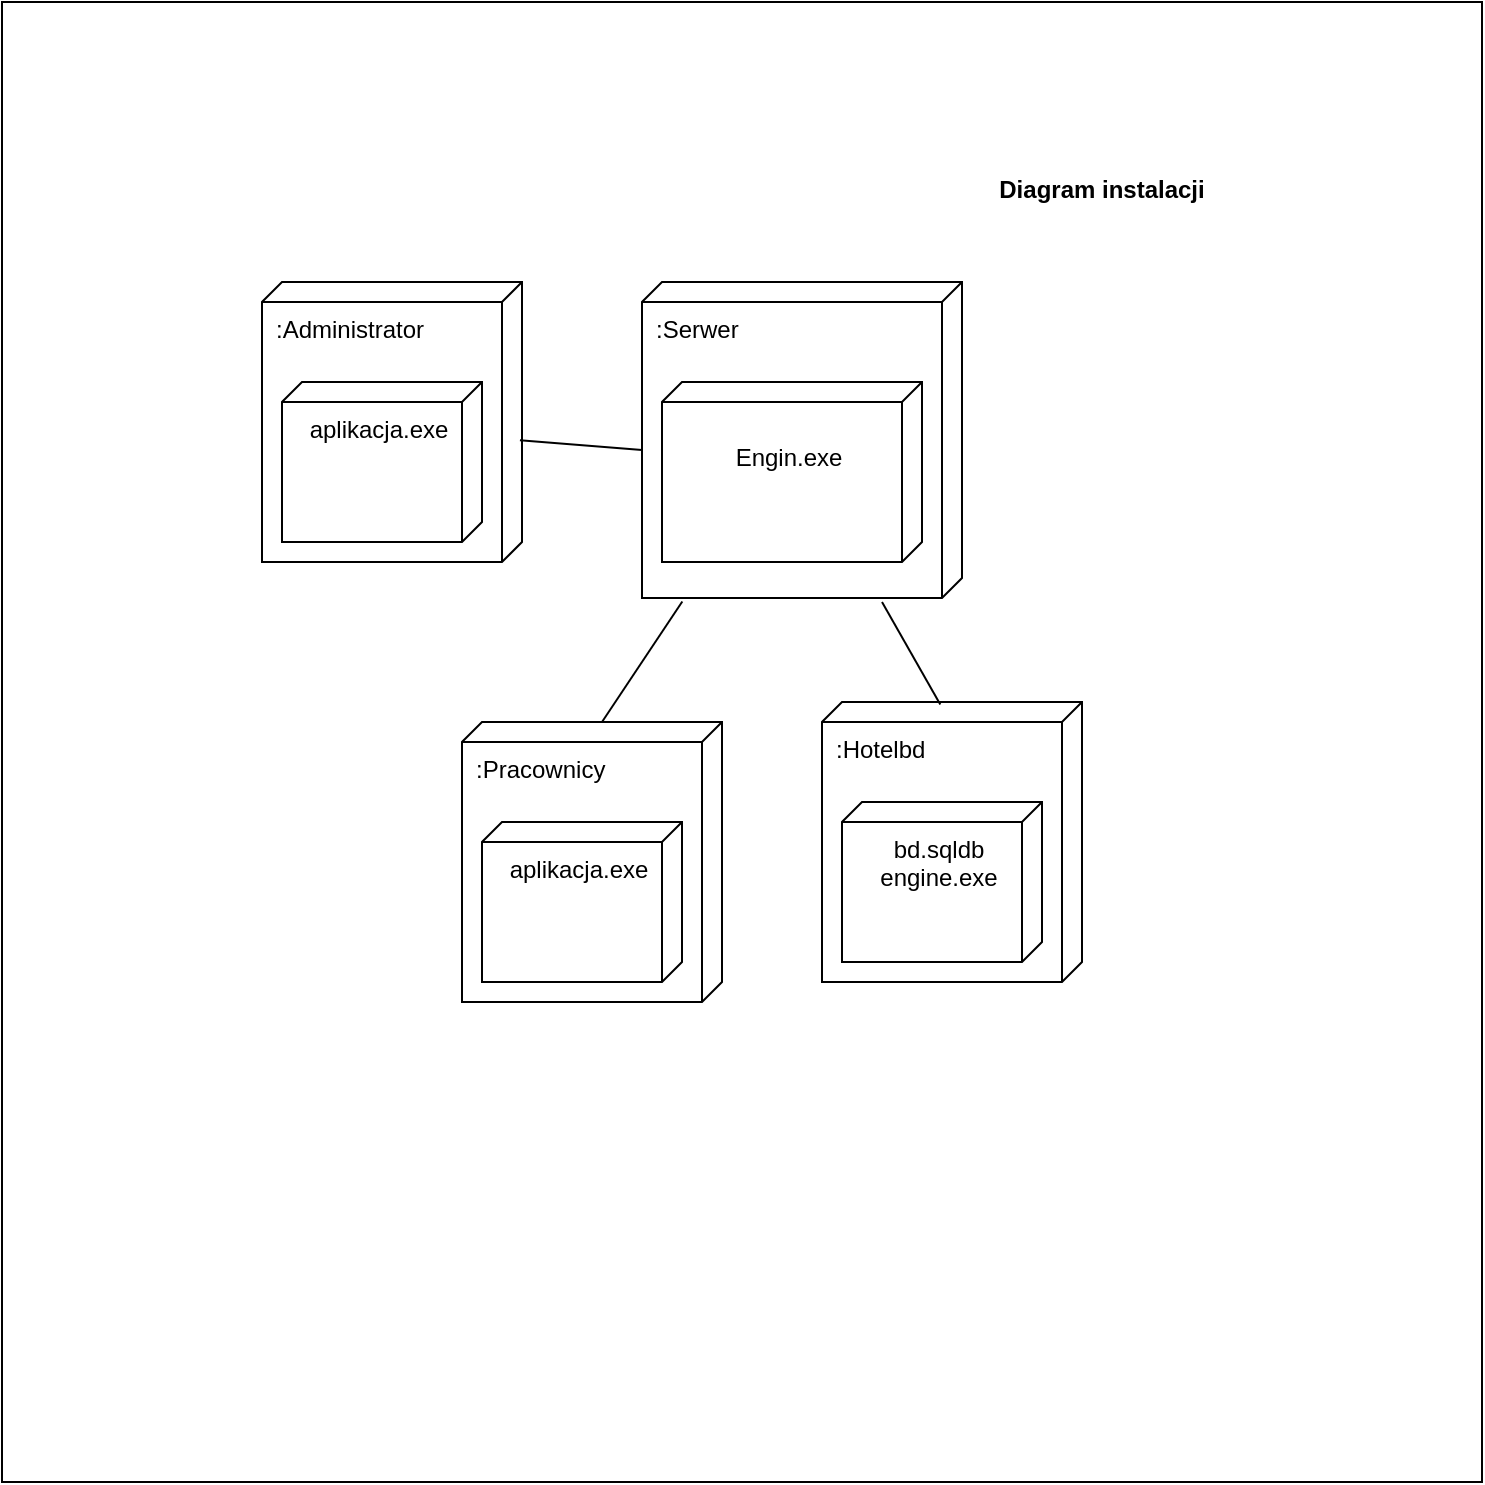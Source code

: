 <mxfile version="18.0.8" type="google"><diagram id="A_gUZ4U1iXiORBR9MFh0" name="Page-1"><mxGraphModel grid="1" page="1" gridSize="10" guides="1" tooltips="1" connect="1" arrows="1" fold="1" pageScale="1" pageWidth="827" pageHeight="1169" math="0" shadow="0"><root><mxCell id="0"/><mxCell id="1" parent="0"/><mxCell id="0urrr4TodEoyZuEIyW6u-1" value="" style="whiteSpace=wrap;html=1;aspect=fixed;" vertex="1" parent="1"><mxGeometry x="900" y="20" width="740" height="740" as="geometry"/></mxCell><mxCell id="jcuIoJ6FkpP8drAyHmYk-1" value="Diagram instalacji" style="text;align=center;fontStyle=1;verticalAlign=middle;spacingLeft=3;spacingRight=3;strokeColor=none;rotatable=0;points=[[0,0.5],[1,0.5]];portConstraint=eastwest;" vertex="1" parent="1"><mxGeometry x="1410" y="100" width="80" height="26" as="geometry"/></mxCell><mxCell id="jcuIoJ6FkpP8drAyHmYk-3" value=":Administrator" style="verticalAlign=top;align=left;shape=cube;size=10;direction=south;fontStyle=0;html=1;boundedLbl=1;spacingLeft=5;" vertex="1" parent="1"><mxGeometry x="1030" y="160" width="130" height="140" as="geometry"/></mxCell><mxCell id="jcuIoJ6FkpP8drAyHmYk-4" value="aplikacja.exe" style="verticalAlign=top;align=center;shape=cube;size=10;direction=south;html=1;boundedLbl=1;spacingLeft=5;" vertex="1" parent="jcuIoJ6FkpP8drAyHmYk-3"><mxGeometry width="100" height="80" relative="1" as="geometry"><mxPoint x="10" y="50" as="offset"/></mxGeometry></mxCell><mxCell id="jcuIoJ6FkpP8drAyHmYk-5" value=":Serwer" style="verticalAlign=top;align=left;shape=cube;size=10;direction=south;fontStyle=0;html=1;boundedLbl=1;spacingLeft=5;" vertex="1" parent="1"><mxGeometry x="1220" y="160" width="160" height="158" as="geometry"/></mxCell><mxCell id="jcuIoJ6FkpP8drAyHmYk-6" value="&lt;br&gt;Engin.exe" style="verticalAlign=top;align=center;shape=cube;size=10;direction=south;html=1;boundedLbl=1;spacingLeft=5;" vertex="1" parent="jcuIoJ6FkpP8drAyHmYk-5"><mxGeometry width="130" height="90" relative="1" as="geometry"><mxPoint x="10" y="50" as="offset"/></mxGeometry></mxCell><mxCell id="jcuIoJ6FkpP8drAyHmYk-8" value=":Pracownicy" style="verticalAlign=top;align=left;shape=cube;size=10;direction=south;fontStyle=0;html=1;boundedLbl=1;spacingLeft=5;" vertex="1" parent="1"><mxGeometry x="1130" y="380" width="130" height="140" as="geometry"/></mxCell><mxCell id="jcuIoJ6FkpP8drAyHmYk-9" value="aplikacja.exe" style="verticalAlign=top;align=center;shape=cube;size=10;direction=south;html=1;boundedLbl=1;spacingLeft=5;" vertex="1" parent="jcuIoJ6FkpP8drAyHmYk-8"><mxGeometry width="100" height="80" relative="1" as="geometry"><mxPoint x="10" y="50" as="offset"/></mxGeometry></mxCell><mxCell id="jcuIoJ6FkpP8drAyHmYk-11" value=":Hotelbd" style="verticalAlign=top;align=left;shape=cube;size=10;direction=south;fontStyle=0;html=1;boundedLbl=1;spacingLeft=5;" vertex="1" parent="1"><mxGeometry x="1310" y="370" width="130" height="140" as="geometry"/></mxCell><mxCell id="jcuIoJ6FkpP8drAyHmYk-12" value="bd.sqldb&lt;br&gt;engine.exe" style="verticalAlign=top;align=center;shape=cube;size=10;direction=south;html=1;boundedLbl=1;spacingLeft=5;" vertex="1" parent="jcuIoJ6FkpP8drAyHmYk-11"><mxGeometry width="100" height="80" relative="1" as="geometry"><mxPoint x="10" y="50" as="offset"/></mxGeometry></mxCell><mxCell id="jcuIoJ6FkpP8drAyHmYk-17" value="" style="endArrow=none;html=1;rounded=0;exitX=0.009;exitY=0.545;exitDx=0;exitDy=0;exitPerimeter=0;" edge="1" parent="1" source="jcuIoJ6FkpP8drAyHmYk-11"><mxGeometry width="50" height="50" relative="1" as="geometry"><mxPoint x="1320" y="380" as="sourcePoint"/><mxPoint x="1340" y="320" as="targetPoint"/></mxGeometry></mxCell><mxCell id="jcuIoJ6FkpP8drAyHmYk-18" value="" style="endArrow=none;html=1;rounded=0;exitX=0;exitY=0;exitDx=0;exitDy=60;exitPerimeter=0;entryX=1.011;entryY=0.874;entryDx=0;entryDy=0;entryPerimeter=0;" edge="1" parent="1" source="jcuIoJ6FkpP8drAyHmYk-8" target="jcuIoJ6FkpP8drAyHmYk-5"><mxGeometry width="50" height="50" relative="1" as="geometry"><mxPoint x="1290" y="360" as="sourcePoint"/><mxPoint x="1340" y="310" as="targetPoint"/></mxGeometry></mxCell><mxCell id="jcuIoJ6FkpP8drAyHmYk-19" value="" style="endArrow=none;html=1;rounded=0;exitX=0.565;exitY=0.008;exitDx=0;exitDy=0;exitPerimeter=0;entryX=0;entryY=0;entryDx=84;entryDy=160;entryPerimeter=0;" edge="1" parent="1" source="jcuIoJ6FkpP8drAyHmYk-3" target="jcuIoJ6FkpP8drAyHmYk-5"><mxGeometry width="50" height="50" relative="1" as="geometry"><mxPoint x="1290" y="360" as="sourcePoint"/><mxPoint x="1340" y="310" as="targetPoint"/></mxGeometry></mxCell></root></mxGraphModel></diagram></mxfile>
